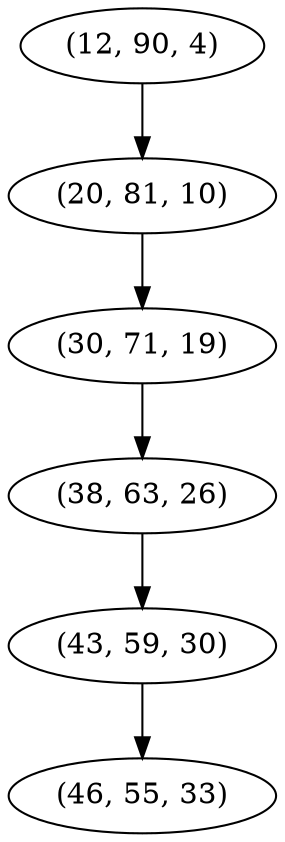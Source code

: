 digraph tree {
    "(12, 90, 4)";
    "(20, 81, 10)";
    "(30, 71, 19)";
    "(38, 63, 26)";
    "(43, 59, 30)";
    "(46, 55, 33)";
    "(12, 90, 4)" -> "(20, 81, 10)";
    "(20, 81, 10)" -> "(30, 71, 19)";
    "(30, 71, 19)" -> "(38, 63, 26)";
    "(38, 63, 26)" -> "(43, 59, 30)";
    "(43, 59, 30)" -> "(46, 55, 33)";
}

